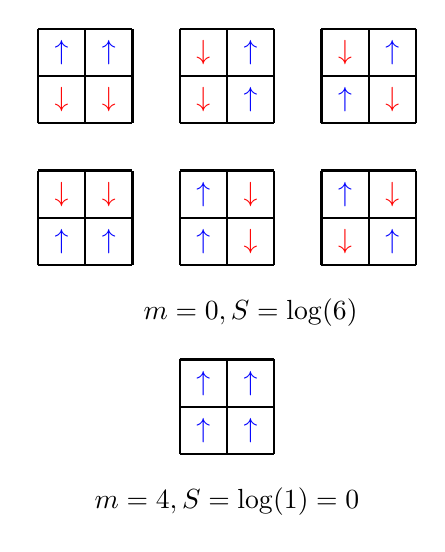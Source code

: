 \newcommand{\drawarrow}[3]{
\ifnum#3=0
	\node at (#1-0.5, #2-0.5) {{\color{blue}$\uparrow$}};
\fi
\ifnum#3=1
\node at (#1-0.5, #2-0.5) {{\color{red}$\downarrow$}};
\fi

}
\begin{tikzpicture}[scale=0.6]
	% Draw the grid
	\newcommand\numX{0};
	\newcommand\numY{0};
	\draw[step=1,black,thick] (\numX,\numY) grid (\numX+2,\numY+2);
	\drawarrow{1+\numX}{1+\numY}{0};
	\drawarrow{2+\numX}{1+\numY}{0};
	\drawarrow{1+\numX}{2+\numY}{1};
	\drawarrow{2+\numX}{2+\numY}{1};
	
	\renewcommand\numX{3};
	\renewcommand\numY{0};
	\draw[step=1,black,thick] (\numX,\numY) grid (\numX+2,\numY+2);
	\drawarrow{1+\numX}{1+\numY}{0};
	\drawarrow{2+\numX}{1+\numY}{1};
	\drawarrow{1+\numX}{2+\numY}{0};
	\drawarrow{2+\numX}{2+\numY}{1};
	
	\renewcommand\numX{0};
	\renewcommand\numY{3};
	\draw[step=1,black,thick] (\numX,\numY) grid (\numX+2,\numY+2);
	\drawarrow{1+\numX}{1+\numY}{1};
	\drawarrow{2+\numX}{1+\numY}{1};
	\drawarrow{1+\numX}{2+\numY}{0};
	\drawarrow{2+\numX}{2+\numY}{0};
	
	\renewcommand\numX{3};
	\renewcommand\numY{3};
	\draw[step=1,black,thick] (\numX,\numY) grid (\numX+2,\numY+2);
	\drawarrow{1+\numX}{1+\numY}{1};
	\drawarrow{2+\numX}{1+\numY}{0};
	\drawarrow{1+\numX}{2+\numY}{1};
	\drawarrow{2+\numX}{2+\numY}{0};
	
	\node at (4.5,-1) {$m=0,S=\log(6)$};
	
	\renewcommand\numX{6};
	\renewcommand\numY{0};
	\draw[step=1,black,thick] (\numX,\numY) grid (\numX+2,\numY+2);
	\drawarrow{1+\numX}{1+\numY}{1};
	\drawarrow{2+\numX}{1+\numY}{0};
	\drawarrow{1+\numX}{2+\numY}{0};
	\drawarrow{2+\numX}{2+\numY}{1};
	
	\renewcommand\numX{6};
	\renewcommand\numY{3};
	\draw[step=1,black,thick] (\numX,\numY) grid (\numX+2,\numY+2);
	\drawarrow{1+\numX}{1+\numY}{0};
	\drawarrow{2+\numX}{1+\numY}{1};
	\drawarrow{1+\numX}{2+\numY}{1};
	\drawarrow{2+\numX}{2+\numY}{0};
	
	\renewcommand\numX{3};
	\renewcommand\numY{-4};
	\draw[step=1,black,thick] (\numX,\numY) grid (\numX+2,\numY+2);
	\drawarrow{1+\numX}{1+\numY}{0};
	\drawarrow{2+\numX}{1+\numY}{0};
	\drawarrow{1+\numX}{2+\numY}{0};
	\drawarrow{2+\numX}{2+\numY}{0};
	
	\node at (4,-5) {$m=4,S=\log(1)=0$};
\end{tikzpicture}